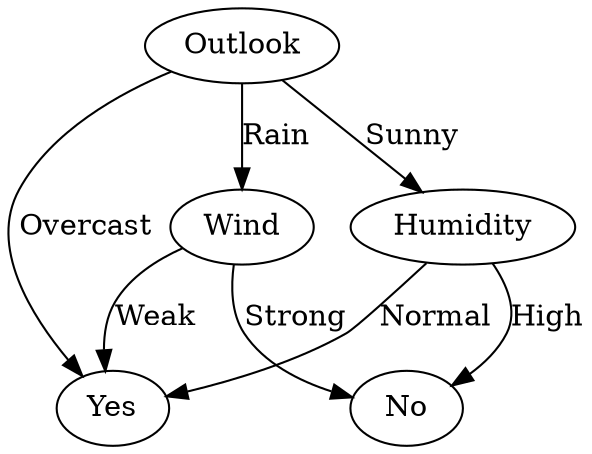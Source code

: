 digraph finite_state_machine {
	rankdir=TB size="8,5"
	node [shape=ellipse]
	Outlook
	Outlook -> Humidity [label=Sunny]
	Outlook -> Yes [label=Overcast]
	Outlook -> Wind [label=Rain]
	Humidity
	Humidity -> No [label=High]
	Humidity -> Yes [label=Normal]
	Yes
	Wind
	Wind -> Yes [label=Weak]
	Wind -> No [label=Strong]
	No
	Yes
	Yes
	No
}
